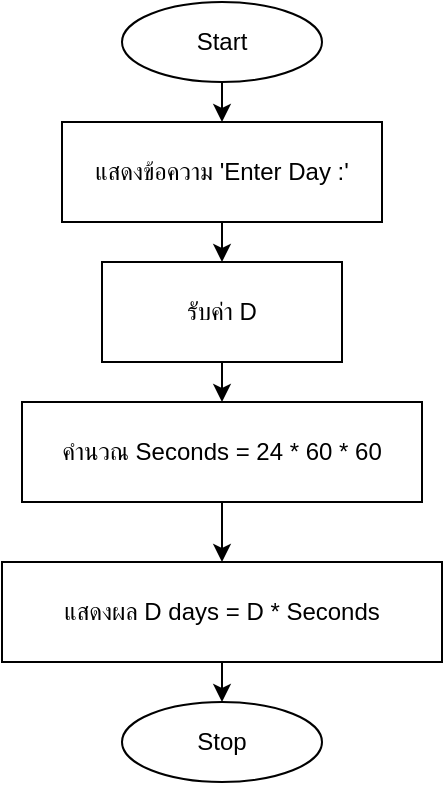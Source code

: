 <mxfile version="28.1.2">
  <diagram name="หน้า-1" id="pL6XgKGVJinVjoS0Iunk">
    <mxGraphModel dx="719" dy="432" grid="1" gridSize="10" guides="1" tooltips="1" connect="1" arrows="1" fold="1" page="1" pageScale="1" pageWidth="827" pageHeight="1169" math="0" shadow="0">
      <root>
        <mxCell id="0" />
        <mxCell id="1" parent="0" />
        <mxCell id="gOvEDOHKQ5mqgJx4VKtr-1" value="Start" style="ellipse;whiteSpace=wrap;html=1;" vertex="1" parent="1">
          <mxGeometry x="300" y="110" width="100" height="40" as="geometry" />
        </mxCell>
        <mxCell id="gOvEDOHKQ5mqgJx4VKtr-2" value="แสดงข้อความ &#39;Enter Day :&#39;" style="parallelogram;whiteSpace=wrap;html=1;" vertex="1" parent="1">
          <mxGeometry x="270" y="170" width="160" height="50" as="geometry" />
        </mxCell>
        <mxCell id="gOvEDOHKQ5mqgJx4VKtr-3" value="รับค่า D" style="parallelogram;whiteSpace=wrap;html=1;" vertex="1" parent="1">
          <mxGeometry x="290" y="240" width="120" height="50" as="geometry" />
        </mxCell>
        <mxCell id="gOvEDOHKQ5mqgJx4VKtr-4" value="คำนวณ Seconds = 24 * 60 * 60" style="rectangle;whiteSpace=wrap;html=1;" vertex="1" parent="1">
          <mxGeometry x="250" y="310" width="200" height="50" as="geometry" />
        </mxCell>
        <mxCell id="gOvEDOHKQ5mqgJx4VKtr-5" value="แสดงผล D days = D * Seconds" style="parallelogram;whiteSpace=wrap;html=1;" vertex="1" parent="1">
          <mxGeometry x="240" y="390" width="220" height="50" as="geometry" />
        </mxCell>
        <mxCell id="gOvEDOHKQ5mqgJx4VKtr-6" value="Stop" style="ellipse;whiteSpace=wrap;html=1;" vertex="1" parent="1">
          <mxGeometry x="300" y="460" width="100" height="40" as="geometry" />
        </mxCell>
        <mxCell id="gOvEDOHKQ5mqgJx4VKtr-7" edge="1" parent="1" source="gOvEDOHKQ5mqgJx4VKtr-1" target="gOvEDOHKQ5mqgJx4VKtr-2">
          <mxGeometry relative="1" as="geometry" />
        </mxCell>
        <mxCell id="gOvEDOHKQ5mqgJx4VKtr-8" edge="1" parent="1" source="gOvEDOHKQ5mqgJx4VKtr-2" target="gOvEDOHKQ5mqgJx4VKtr-3">
          <mxGeometry relative="1" as="geometry" />
        </mxCell>
        <mxCell id="gOvEDOHKQ5mqgJx4VKtr-9" edge="1" parent="1" source="gOvEDOHKQ5mqgJx4VKtr-3" target="gOvEDOHKQ5mqgJx4VKtr-4">
          <mxGeometry relative="1" as="geometry" />
        </mxCell>
        <mxCell id="gOvEDOHKQ5mqgJx4VKtr-10" edge="1" parent="1" source="gOvEDOHKQ5mqgJx4VKtr-4" target="gOvEDOHKQ5mqgJx4VKtr-5">
          <mxGeometry relative="1" as="geometry" />
        </mxCell>
        <mxCell id="gOvEDOHKQ5mqgJx4VKtr-11" edge="1" parent="1" source="gOvEDOHKQ5mqgJx4VKtr-5" target="gOvEDOHKQ5mqgJx4VKtr-6">
          <mxGeometry relative="1" as="geometry" />
        </mxCell>
      </root>
    </mxGraphModel>
  </diagram>
</mxfile>
